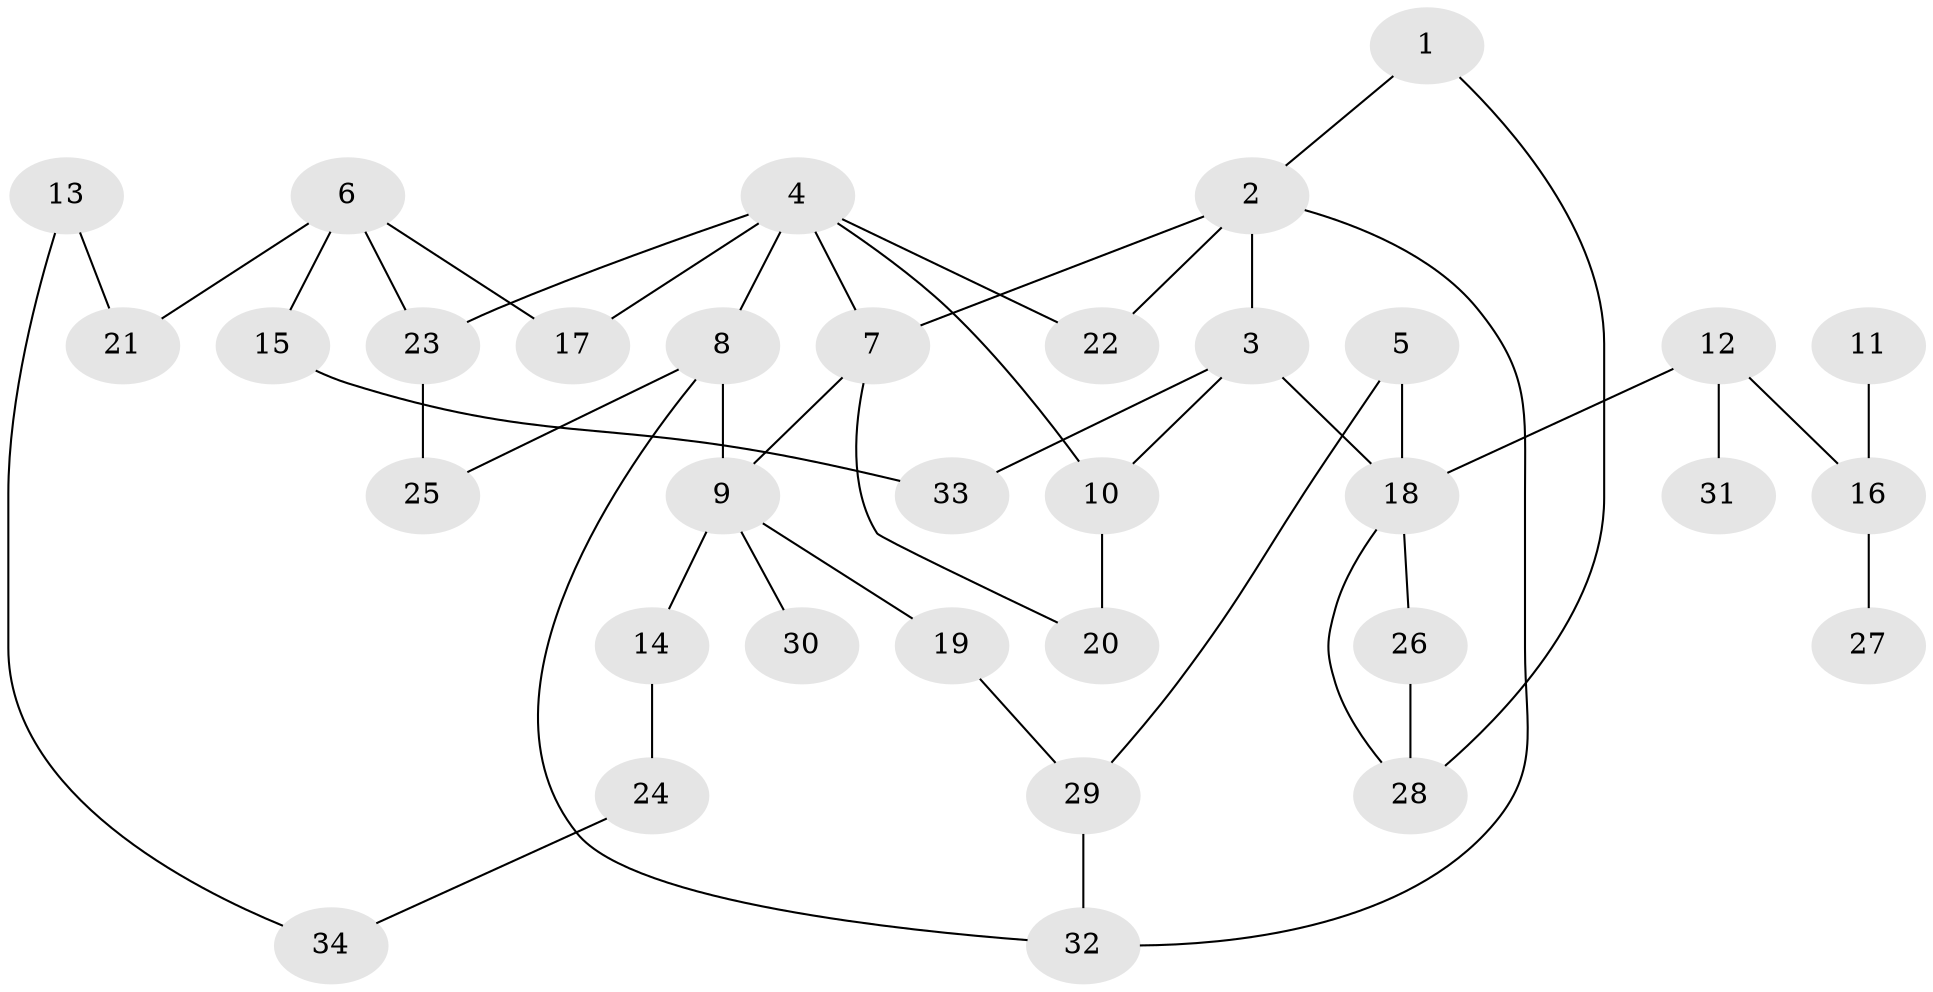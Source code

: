 // original degree distribution, {6: 0.04411764705882353, 2: 0.27941176470588236, 4: 0.17647058823529413, 3: 0.1323529411764706, 1: 0.35294117647058826, 5: 0.014705882352941176}
// Generated by graph-tools (version 1.1) at 2025/35/03/04/25 23:35:59]
// undirected, 34 vertices, 46 edges
graph export_dot {
  node [color=gray90,style=filled];
  1;
  2;
  3;
  4;
  5;
  6;
  7;
  8;
  9;
  10;
  11;
  12;
  13;
  14;
  15;
  16;
  17;
  18;
  19;
  20;
  21;
  22;
  23;
  24;
  25;
  26;
  27;
  28;
  29;
  30;
  31;
  32;
  33;
  34;
  1 -- 2 [weight=1.0];
  1 -- 28 [weight=1.0];
  2 -- 3 [weight=1.0];
  2 -- 7 [weight=1.0];
  2 -- 22 [weight=1.0];
  2 -- 32 [weight=1.0];
  3 -- 10 [weight=1.0];
  3 -- 18 [weight=1.0];
  3 -- 33 [weight=1.0];
  4 -- 7 [weight=1.0];
  4 -- 8 [weight=1.0];
  4 -- 10 [weight=1.0];
  4 -- 17 [weight=1.0];
  4 -- 22 [weight=1.0];
  4 -- 23 [weight=1.0];
  5 -- 18 [weight=1.0];
  5 -- 29 [weight=1.0];
  6 -- 15 [weight=1.0];
  6 -- 17 [weight=1.0];
  6 -- 21 [weight=1.0];
  6 -- 23 [weight=1.0];
  7 -- 9 [weight=1.0];
  7 -- 20 [weight=1.0];
  8 -- 9 [weight=1.0];
  8 -- 25 [weight=1.0];
  8 -- 32 [weight=1.0];
  9 -- 14 [weight=1.0];
  9 -- 19 [weight=1.0];
  9 -- 30 [weight=1.0];
  10 -- 20 [weight=1.0];
  11 -- 16 [weight=1.0];
  12 -- 16 [weight=1.0];
  12 -- 18 [weight=1.0];
  12 -- 31 [weight=1.0];
  13 -- 21 [weight=1.0];
  13 -- 34 [weight=1.0];
  14 -- 24 [weight=1.0];
  15 -- 33 [weight=1.0];
  16 -- 27 [weight=1.0];
  18 -- 26 [weight=1.0];
  18 -- 28 [weight=1.0];
  19 -- 29 [weight=1.0];
  23 -- 25 [weight=1.0];
  24 -- 34 [weight=1.0];
  26 -- 28 [weight=1.0];
  29 -- 32 [weight=1.0];
}
